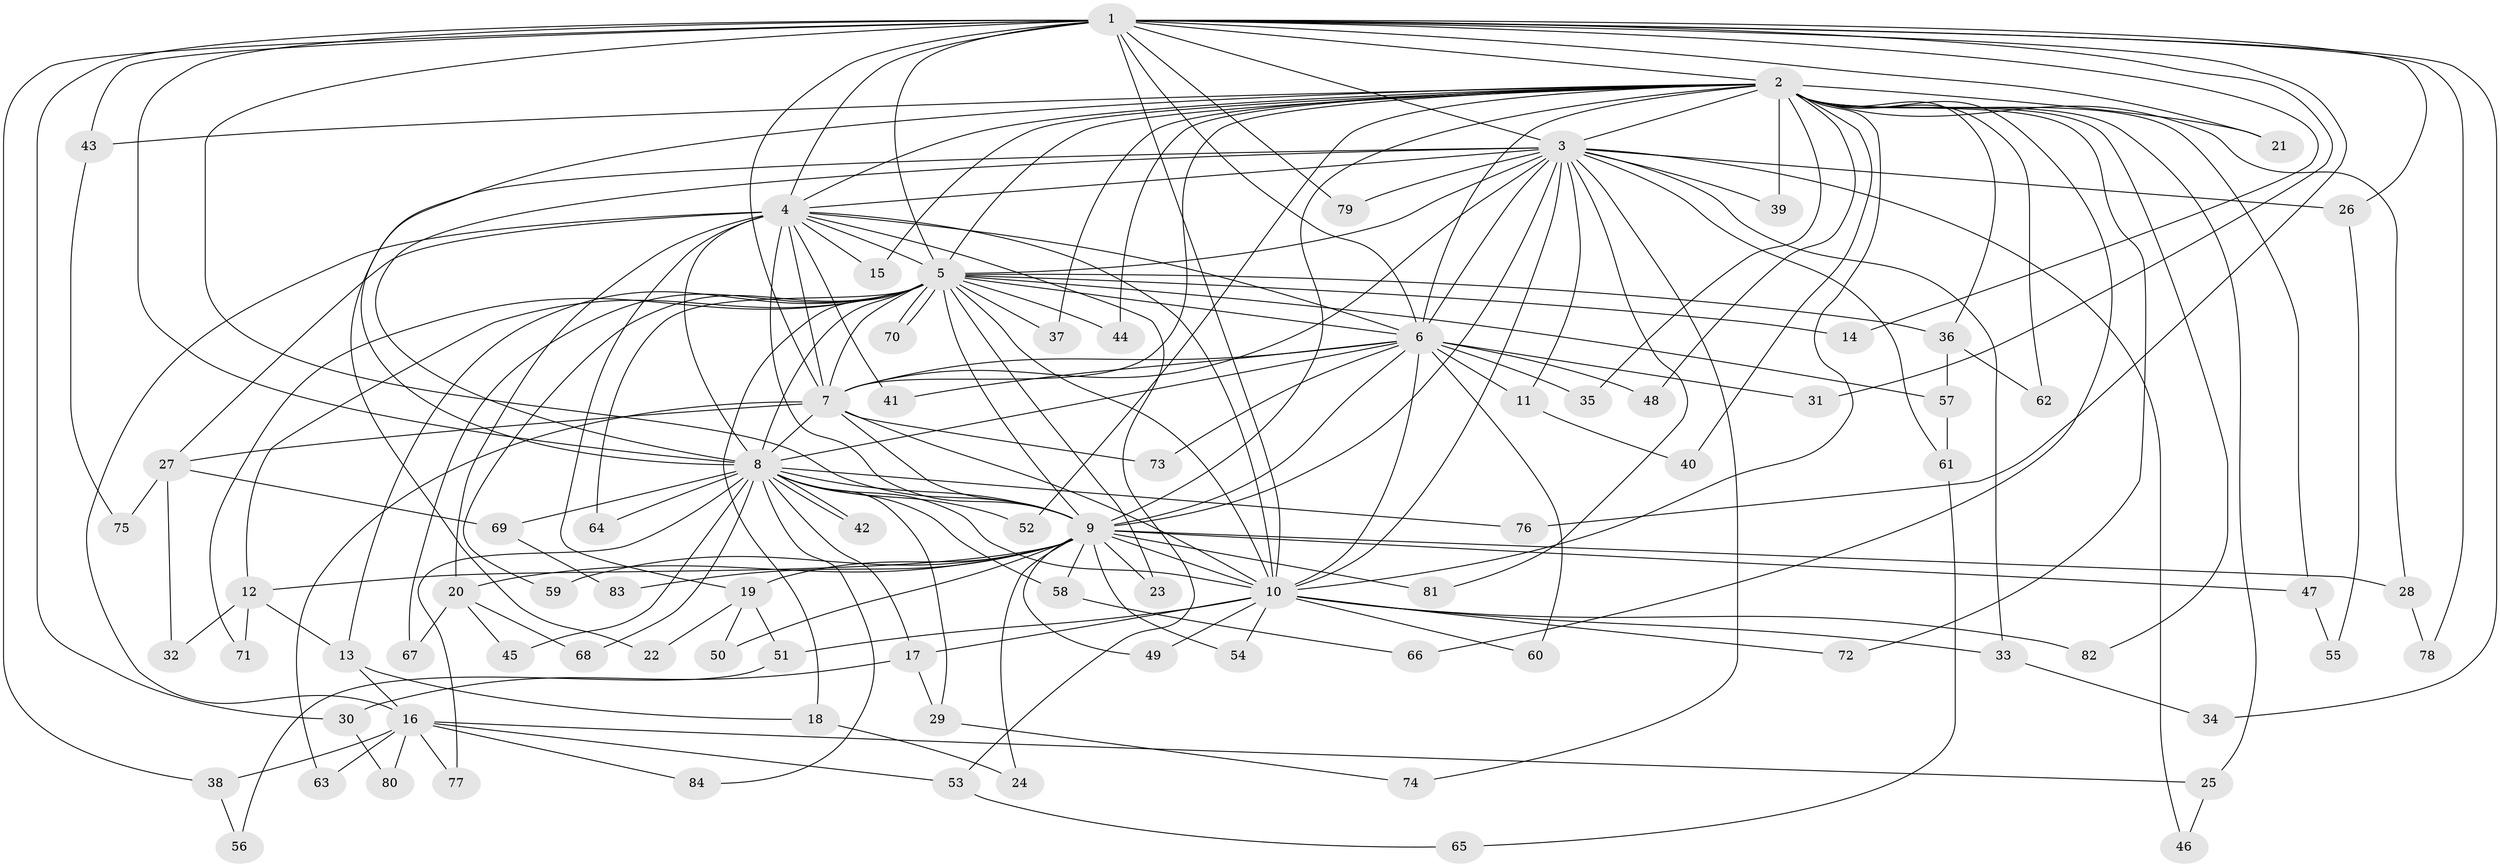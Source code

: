 // coarse degree distribution, {20: 0.023809523809523808, 7: 0.023809523809523808, 11: 0.023809523809523808, 16: 0.047619047619047616, 12: 0.023809523809523808, 9: 0.047619047619047616, 25: 0.023809523809523808, 8: 0.023809523809523808, 3: 0.14285714285714285, 4: 0.09523809523809523, 2: 0.4523809523809524, 5: 0.023809523809523808, 1: 0.047619047619047616}
// Generated by graph-tools (version 1.1) at 2025/50/03/04/25 22:50:03]
// undirected, 84 vertices, 193 edges
graph export_dot {
  node [color=gray90,style=filled];
  1;
  2;
  3;
  4;
  5;
  6;
  7;
  8;
  9;
  10;
  11;
  12;
  13;
  14;
  15;
  16;
  17;
  18;
  19;
  20;
  21;
  22;
  23;
  24;
  25;
  26;
  27;
  28;
  29;
  30;
  31;
  32;
  33;
  34;
  35;
  36;
  37;
  38;
  39;
  40;
  41;
  42;
  43;
  44;
  45;
  46;
  47;
  48;
  49;
  50;
  51;
  52;
  53;
  54;
  55;
  56;
  57;
  58;
  59;
  60;
  61;
  62;
  63;
  64;
  65;
  66;
  67;
  68;
  69;
  70;
  71;
  72;
  73;
  74;
  75;
  76;
  77;
  78;
  79;
  80;
  81;
  82;
  83;
  84;
  1 -- 2;
  1 -- 3;
  1 -- 4;
  1 -- 5;
  1 -- 6;
  1 -- 7;
  1 -- 8;
  1 -- 9;
  1 -- 10;
  1 -- 14;
  1 -- 21;
  1 -- 26;
  1 -- 30;
  1 -- 31;
  1 -- 34;
  1 -- 38;
  1 -- 43;
  1 -- 76;
  1 -- 78;
  1 -- 79;
  2 -- 3;
  2 -- 4;
  2 -- 5;
  2 -- 6;
  2 -- 7;
  2 -- 8;
  2 -- 9;
  2 -- 10;
  2 -- 15;
  2 -- 21;
  2 -- 25;
  2 -- 28;
  2 -- 35;
  2 -- 36;
  2 -- 37;
  2 -- 39;
  2 -- 40;
  2 -- 43;
  2 -- 44;
  2 -- 47;
  2 -- 48;
  2 -- 52;
  2 -- 62;
  2 -- 66;
  2 -- 72;
  2 -- 82;
  3 -- 4;
  3 -- 5;
  3 -- 6;
  3 -- 7;
  3 -- 8;
  3 -- 9;
  3 -- 10;
  3 -- 11;
  3 -- 22;
  3 -- 26;
  3 -- 33;
  3 -- 39;
  3 -- 46;
  3 -- 61;
  3 -- 74;
  3 -- 79;
  3 -- 81;
  4 -- 5;
  4 -- 6;
  4 -- 7;
  4 -- 8;
  4 -- 9;
  4 -- 10;
  4 -- 15;
  4 -- 16;
  4 -- 19;
  4 -- 20;
  4 -- 27;
  4 -- 41;
  4 -- 53;
  5 -- 6;
  5 -- 7;
  5 -- 8;
  5 -- 9;
  5 -- 10;
  5 -- 12;
  5 -- 13;
  5 -- 14;
  5 -- 18;
  5 -- 23;
  5 -- 36;
  5 -- 37;
  5 -- 44;
  5 -- 57;
  5 -- 59;
  5 -- 64;
  5 -- 67;
  5 -- 70;
  5 -- 70;
  5 -- 71;
  6 -- 7;
  6 -- 8;
  6 -- 9;
  6 -- 10;
  6 -- 11;
  6 -- 31;
  6 -- 35;
  6 -- 41;
  6 -- 48;
  6 -- 60;
  6 -- 73;
  7 -- 8;
  7 -- 9;
  7 -- 10;
  7 -- 27;
  7 -- 63;
  7 -- 73;
  8 -- 9;
  8 -- 10;
  8 -- 17;
  8 -- 29;
  8 -- 42;
  8 -- 42;
  8 -- 45;
  8 -- 52;
  8 -- 58;
  8 -- 64;
  8 -- 68;
  8 -- 69;
  8 -- 76;
  8 -- 77;
  8 -- 84;
  9 -- 10;
  9 -- 12;
  9 -- 19;
  9 -- 20;
  9 -- 23;
  9 -- 24;
  9 -- 28;
  9 -- 47;
  9 -- 49;
  9 -- 50;
  9 -- 54;
  9 -- 58;
  9 -- 59;
  9 -- 81;
  9 -- 83;
  10 -- 17;
  10 -- 33;
  10 -- 49;
  10 -- 51;
  10 -- 54;
  10 -- 60;
  10 -- 72;
  10 -- 82;
  11 -- 40;
  12 -- 13;
  12 -- 32;
  12 -- 71;
  13 -- 16;
  13 -- 18;
  16 -- 25;
  16 -- 38;
  16 -- 53;
  16 -- 63;
  16 -- 77;
  16 -- 80;
  16 -- 84;
  17 -- 29;
  17 -- 30;
  18 -- 24;
  19 -- 22;
  19 -- 50;
  19 -- 51;
  20 -- 45;
  20 -- 67;
  20 -- 68;
  25 -- 46;
  26 -- 55;
  27 -- 32;
  27 -- 69;
  27 -- 75;
  28 -- 78;
  29 -- 74;
  30 -- 80;
  33 -- 34;
  36 -- 57;
  36 -- 62;
  38 -- 56;
  43 -- 75;
  47 -- 55;
  51 -- 56;
  53 -- 65;
  57 -- 61;
  58 -- 66;
  61 -- 65;
  69 -- 83;
}
